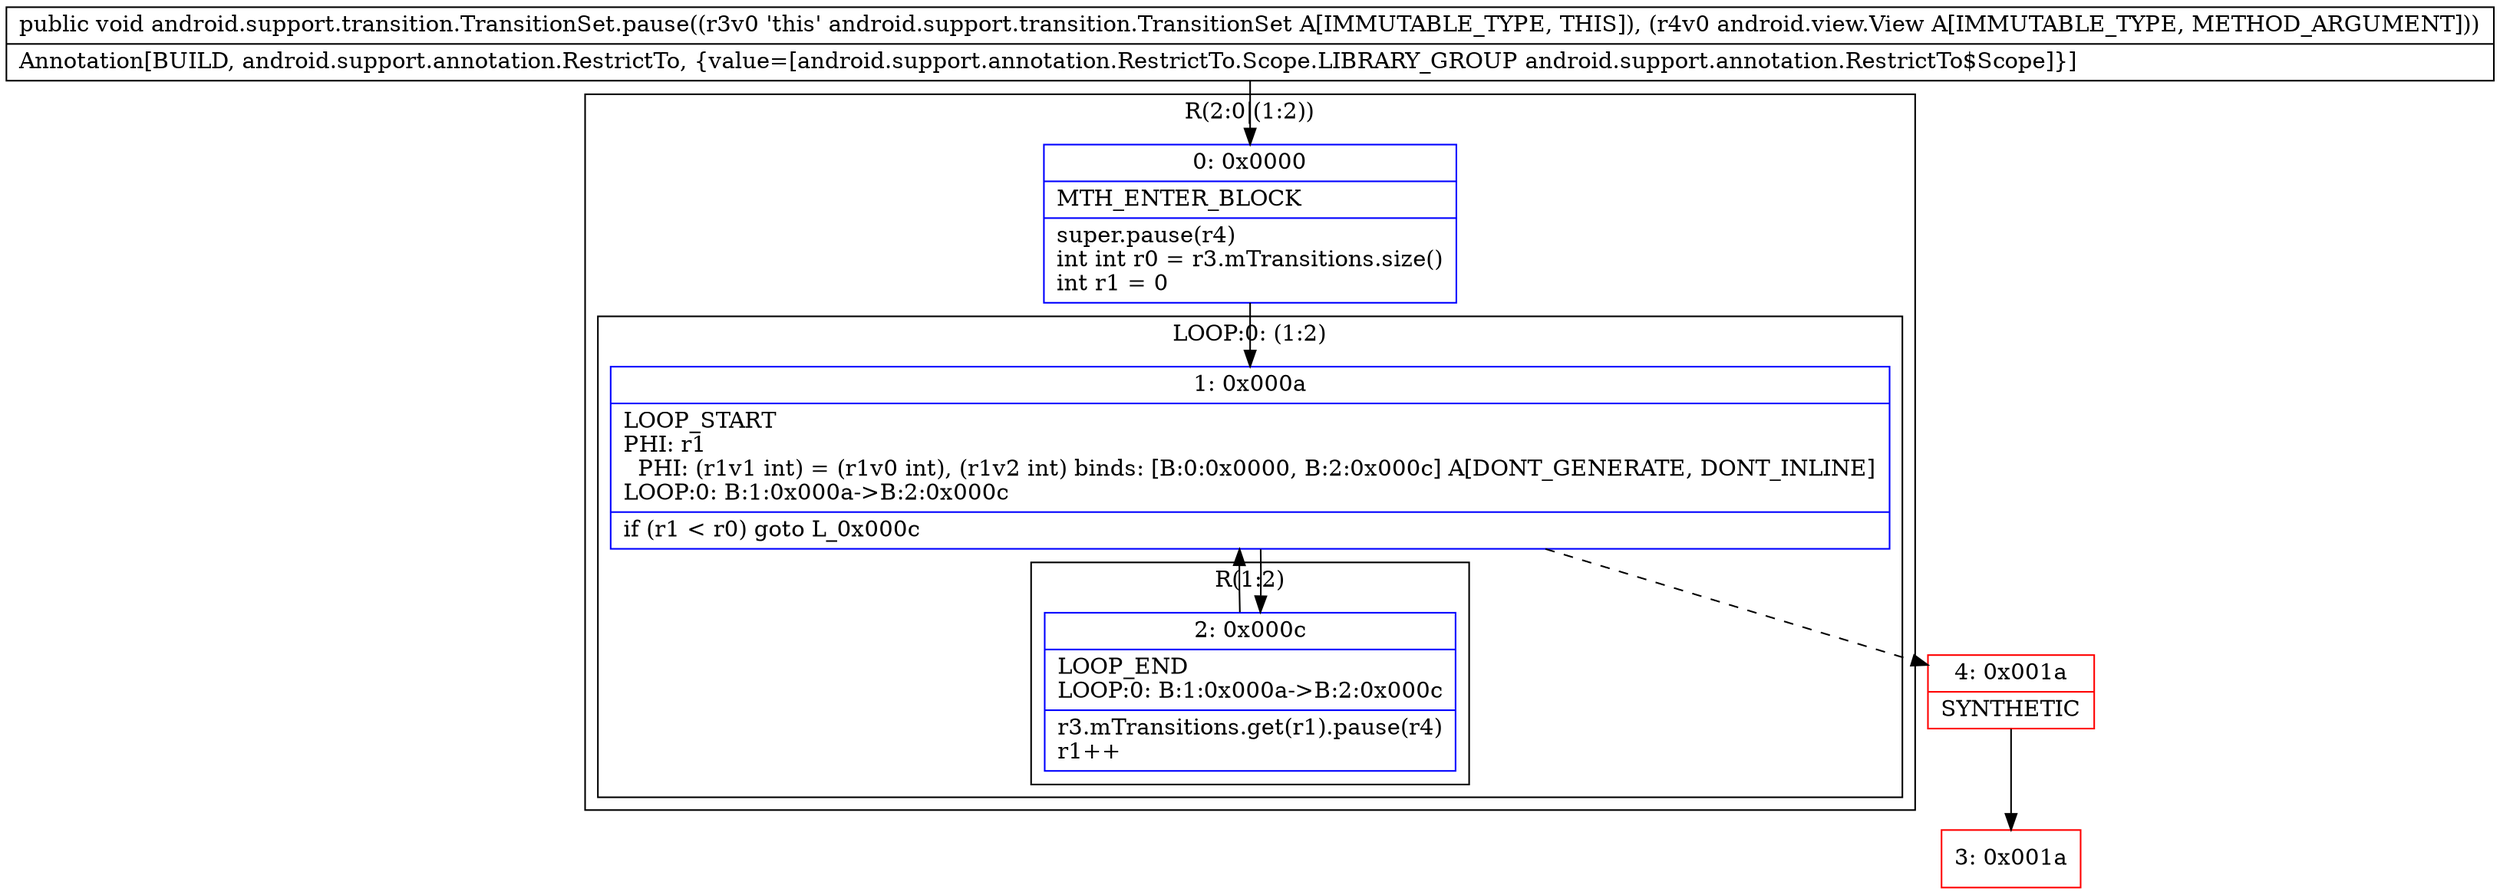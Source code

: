 digraph "CFG forandroid.support.transition.TransitionSet.pause(Landroid\/view\/View;)V" {
subgraph cluster_Region_9843906 {
label = "R(2:0|(1:2))";
node [shape=record,color=blue];
Node_0 [shape=record,label="{0\:\ 0x0000|MTH_ENTER_BLOCK\l|super.pause(r4)\lint int r0 = r3.mTransitions.size()\lint r1 = 0\l}"];
subgraph cluster_LoopRegion_2068083346 {
label = "LOOP:0: (1:2)";
node [shape=record,color=blue];
Node_1 [shape=record,label="{1\:\ 0x000a|LOOP_START\lPHI: r1 \l  PHI: (r1v1 int) = (r1v0 int), (r1v2 int) binds: [B:0:0x0000, B:2:0x000c] A[DONT_GENERATE, DONT_INLINE]\lLOOP:0: B:1:0x000a\-\>B:2:0x000c\l|if (r1 \< r0) goto L_0x000c\l}"];
subgraph cluster_Region_2138633359 {
label = "R(1:2)";
node [shape=record,color=blue];
Node_2 [shape=record,label="{2\:\ 0x000c|LOOP_END\lLOOP:0: B:1:0x000a\-\>B:2:0x000c\l|r3.mTransitions.get(r1).pause(r4)\lr1++\l}"];
}
}
}
Node_3 [shape=record,color=red,label="{3\:\ 0x001a}"];
Node_4 [shape=record,color=red,label="{4\:\ 0x001a|SYNTHETIC\l}"];
MethodNode[shape=record,label="{public void android.support.transition.TransitionSet.pause((r3v0 'this' android.support.transition.TransitionSet A[IMMUTABLE_TYPE, THIS]), (r4v0 android.view.View A[IMMUTABLE_TYPE, METHOD_ARGUMENT]))  | Annotation[BUILD, android.support.annotation.RestrictTo, \{value=[android.support.annotation.RestrictTo.Scope.LIBRARY_GROUP android.support.annotation.RestrictTo$Scope]\}]\l}"];
MethodNode -> Node_0;
Node_0 -> Node_1;
Node_1 -> Node_2;
Node_1 -> Node_4[style=dashed];
Node_2 -> Node_1;
Node_4 -> Node_3;
}

